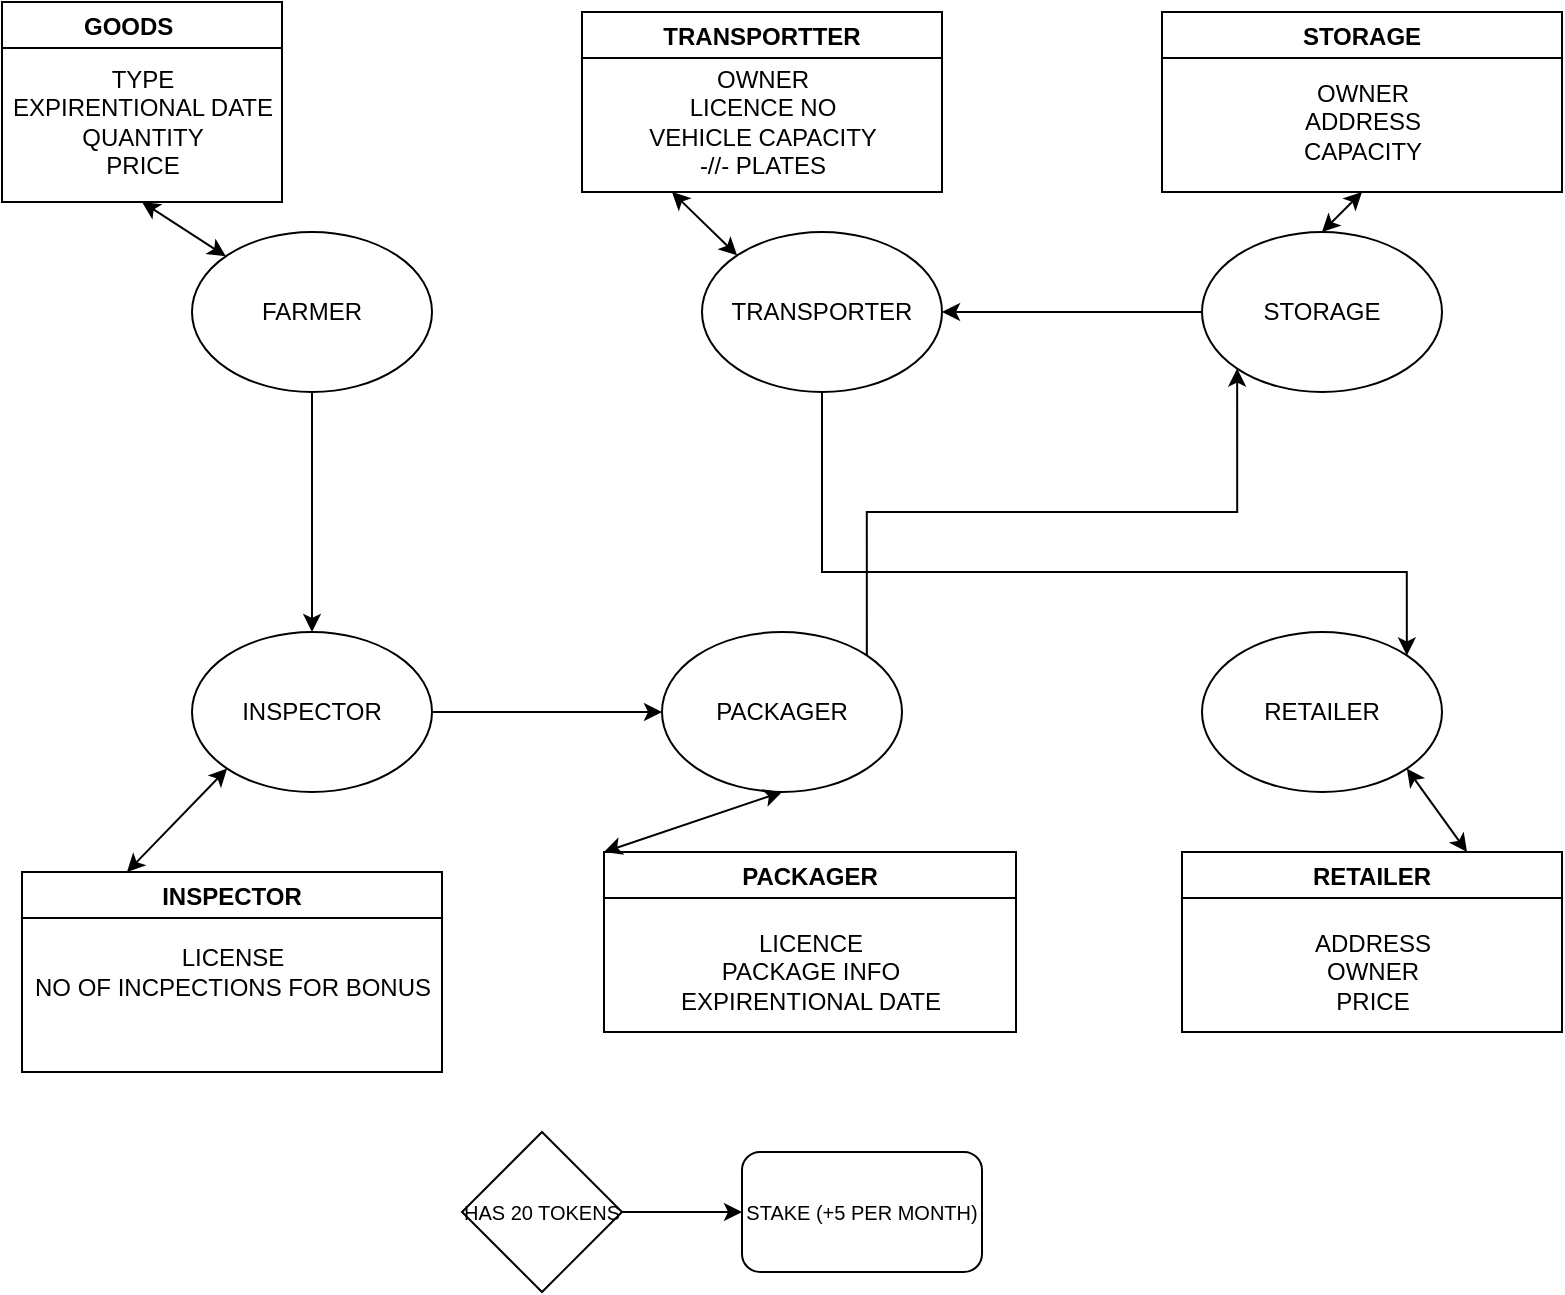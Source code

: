<mxfile version="15.9.4" type="github">
  <diagram id="C5RBs43oDa-KdzZeNtuy" name="Page-1">
    <mxGraphModel dx="1673" dy="875" grid="1" gridSize="10" guides="1" tooltips="1" connect="1" arrows="1" fold="1" page="1" pageScale="1" pageWidth="827" pageHeight="1169" math="0" shadow="0">
      <root>
        <mxCell id="WIyWlLk6GJQsqaUBKTNV-0" />
        <mxCell id="WIyWlLk6GJQsqaUBKTNV-1" parent="WIyWlLk6GJQsqaUBKTNV-0" />
        <mxCell id="Mbk-LU-rweTJqgh03F9p-36" style="edgeStyle=orthogonalEdgeStyle;rounded=0;orthogonalLoop=1;jettySize=auto;html=1;exitX=1;exitY=0.5;exitDx=0;exitDy=0;entryX=0;entryY=0.5;entryDx=0;entryDy=0;fontSize=10;" parent="WIyWlLk6GJQsqaUBKTNV-1" source="Mbk-LU-rweTJqgh03F9p-32" target="Mbk-LU-rweTJqgh03F9p-35" edge="1">
          <mxGeometry relative="1" as="geometry" />
        </mxCell>
        <mxCell id="Mbk-LU-rweTJqgh03F9p-32" value="HAS 20 TOKENS" style="rhombus;whiteSpace=wrap;html=1;fontSize=10;" parent="WIyWlLk6GJQsqaUBKTNV-1" vertex="1">
          <mxGeometry x="240" y="570" width="80" height="80" as="geometry" />
        </mxCell>
        <mxCell id="Mbk-LU-rweTJqgh03F9p-35" value="STAKE (+5 PER MONTH)" style="rounded=1;whiteSpace=wrap;html=1;fontSize=10;" parent="WIyWlLk6GJQsqaUBKTNV-1" vertex="1">
          <mxGeometry x="380" y="580" width="120" height="60" as="geometry" />
        </mxCell>
        <mxCell id="LdCLL1ELYg_sTMJgc6fd-47" style="edgeStyle=orthogonalEdgeStyle;rounded=0;orthogonalLoop=1;jettySize=auto;html=1;exitX=1;exitY=0;exitDx=0;exitDy=0;entryX=0;entryY=1;entryDx=0;entryDy=0;" edge="1" parent="WIyWlLk6GJQsqaUBKTNV-1" source="LdCLL1ELYg_sTMJgc6fd-2" target="LdCLL1ELYg_sTMJgc6fd-5">
          <mxGeometry relative="1" as="geometry">
            <Array as="points">
              <mxPoint x="442" y="260" />
              <mxPoint x="628" y="260" />
            </Array>
          </mxGeometry>
        </mxCell>
        <mxCell id="LdCLL1ELYg_sTMJgc6fd-2" value="PACKAGER" style="ellipse;whiteSpace=wrap;html=1;" vertex="1" parent="WIyWlLk6GJQsqaUBKTNV-1">
          <mxGeometry x="340" y="320" width="120" height="80" as="geometry" />
        </mxCell>
        <mxCell id="LdCLL1ELYg_sTMJgc6fd-3" value="RETAILER" style="ellipse;whiteSpace=wrap;html=1;" vertex="1" parent="WIyWlLk6GJQsqaUBKTNV-1">
          <mxGeometry x="610" y="320" width="120" height="80" as="geometry" />
        </mxCell>
        <mxCell id="LdCLL1ELYg_sTMJgc6fd-46" style="edgeStyle=orthogonalEdgeStyle;rounded=0;orthogonalLoop=1;jettySize=auto;html=1;exitX=1;exitY=0.5;exitDx=0;exitDy=0;entryX=0;entryY=0.5;entryDx=0;entryDy=0;" edge="1" parent="WIyWlLk6GJQsqaUBKTNV-1" source="LdCLL1ELYg_sTMJgc6fd-4" target="LdCLL1ELYg_sTMJgc6fd-2">
          <mxGeometry relative="1" as="geometry" />
        </mxCell>
        <mxCell id="LdCLL1ELYg_sTMJgc6fd-4" value="INSPECTOR" style="ellipse;whiteSpace=wrap;html=1;" vertex="1" parent="WIyWlLk6GJQsqaUBKTNV-1">
          <mxGeometry x="105" y="320" width="120" height="80" as="geometry" />
        </mxCell>
        <mxCell id="LdCLL1ELYg_sTMJgc6fd-48" style="edgeStyle=orthogonalEdgeStyle;rounded=0;orthogonalLoop=1;jettySize=auto;html=1;exitX=0;exitY=0.5;exitDx=0;exitDy=0;entryX=1;entryY=0.5;entryDx=0;entryDy=0;" edge="1" parent="WIyWlLk6GJQsqaUBKTNV-1" source="LdCLL1ELYg_sTMJgc6fd-5" target="LdCLL1ELYg_sTMJgc6fd-6">
          <mxGeometry relative="1" as="geometry" />
        </mxCell>
        <mxCell id="LdCLL1ELYg_sTMJgc6fd-5" value="STORAGE" style="ellipse;whiteSpace=wrap;html=1;" vertex="1" parent="WIyWlLk6GJQsqaUBKTNV-1">
          <mxGeometry x="610" y="120" width="120" height="80" as="geometry" />
        </mxCell>
        <mxCell id="LdCLL1ELYg_sTMJgc6fd-49" style="edgeStyle=orthogonalEdgeStyle;rounded=0;orthogonalLoop=1;jettySize=auto;html=1;exitX=0.5;exitY=1;exitDx=0;exitDy=0;entryX=1;entryY=0;entryDx=0;entryDy=0;" edge="1" parent="WIyWlLk6GJQsqaUBKTNV-1" source="LdCLL1ELYg_sTMJgc6fd-6" target="LdCLL1ELYg_sTMJgc6fd-3">
          <mxGeometry relative="1" as="geometry">
            <Array as="points">
              <mxPoint x="420" y="290" />
              <mxPoint x="712" y="290" />
            </Array>
          </mxGeometry>
        </mxCell>
        <mxCell id="LdCLL1ELYg_sTMJgc6fd-6" value="TRANSPORTER" style="ellipse;whiteSpace=wrap;html=1;" vertex="1" parent="WIyWlLk6GJQsqaUBKTNV-1">
          <mxGeometry x="360" y="120" width="120" height="80" as="geometry" />
        </mxCell>
        <mxCell id="LdCLL1ELYg_sTMJgc6fd-42" style="edgeStyle=orthogonalEdgeStyle;rounded=0;orthogonalLoop=1;jettySize=auto;html=1;exitX=0.5;exitY=1;exitDx=0;exitDy=0;entryX=0.5;entryY=0;entryDx=0;entryDy=0;" edge="1" parent="WIyWlLk6GJQsqaUBKTNV-1" source="LdCLL1ELYg_sTMJgc6fd-7" target="LdCLL1ELYg_sTMJgc6fd-4">
          <mxGeometry relative="1" as="geometry" />
        </mxCell>
        <mxCell id="LdCLL1ELYg_sTMJgc6fd-7" value="&lt;div&gt;FARMER&lt;/div&gt;" style="ellipse;whiteSpace=wrap;html=1;" vertex="1" parent="WIyWlLk6GJQsqaUBKTNV-1">
          <mxGeometry x="105" y="120" width="120" height="80" as="geometry" />
        </mxCell>
        <mxCell id="LdCLL1ELYg_sTMJgc6fd-15" value="" style="endArrow=classic;startArrow=classic;html=1;rounded=0;exitX=0.5;exitY=1;exitDx=0;exitDy=0;" edge="1" parent="WIyWlLk6GJQsqaUBKTNV-1" source="LdCLL1ELYg_sTMJgc6fd-17" target="LdCLL1ELYg_sTMJgc6fd-7">
          <mxGeometry width="50" height="50" relative="1" as="geometry">
            <mxPoint x="125" y="70" as="sourcePoint" />
            <mxPoint x="380" y="280" as="targetPoint" />
          </mxGeometry>
        </mxCell>
        <mxCell id="LdCLL1ELYg_sTMJgc6fd-17" value="GOODS    " style="swimlane;" vertex="1" parent="WIyWlLk6GJQsqaUBKTNV-1">
          <mxGeometry x="10" y="5" width="140" height="100" as="geometry">
            <mxRectangle x="60" y="30" width="90" height="23" as="alternateBounds" />
          </mxGeometry>
        </mxCell>
        <mxCell id="LdCLL1ELYg_sTMJgc6fd-18" value="&lt;div&gt;TYPE&lt;/div&gt;&lt;div&gt;EXPIRENTIONAL DATE&lt;/div&gt;&lt;div&gt;QUANTITY&lt;/div&gt;&lt;div&gt;PRICE&lt;br&gt;&lt;/div&gt;" style="text;html=1;align=center;verticalAlign=middle;resizable=0;points=[];autosize=1;strokeColor=none;fillColor=none;" vertex="1" parent="LdCLL1ELYg_sTMJgc6fd-17">
          <mxGeometry y="30" width="140" height="60" as="geometry" />
        </mxCell>
        <mxCell id="LdCLL1ELYg_sTMJgc6fd-23" value="TRANSPORTTER" style="swimlane;" vertex="1" parent="WIyWlLk6GJQsqaUBKTNV-1">
          <mxGeometry x="300" y="10" width="180" height="90" as="geometry" />
        </mxCell>
        <mxCell id="LdCLL1ELYg_sTMJgc6fd-24" value="&lt;div&gt;&lt;div&gt;&lt;br&gt;&lt;/div&gt;&lt;div&gt;&lt;br&gt;&lt;/div&gt;&lt;div&gt;OWNER&lt;/div&gt;&lt;div&gt;LICENCE NO&lt;/div&gt;&lt;/div&gt;&lt;div&gt;VEHICLE CAPACITY&lt;/div&gt;&lt;div&gt;-//- PLATES&lt;/div&gt;&lt;div&gt;&lt;br&gt;&lt;/div&gt;&lt;div&gt;&lt;br&gt;&lt;/div&gt;" style="text;html=1;align=center;verticalAlign=middle;resizable=0;points=[];autosize=1;strokeColor=none;fillColor=none;" vertex="1" parent="LdCLL1ELYg_sTMJgc6fd-23">
          <mxGeometry x="25" y="-5" width="130" height="120" as="geometry" />
        </mxCell>
        <mxCell id="LdCLL1ELYg_sTMJgc6fd-25" value="" style="endArrow=classic;startArrow=classic;html=1;rounded=0;exitX=0;exitY=0;exitDx=0;exitDy=0;entryX=0.25;entryY=1;entryDx=0;entryDy=0;" edge="1" parent="WIyWlLk6GJQsqaUBKTNV-1" source="LdCLL1ELYg_sTMJgc6fd-6" target="LdCLL1ELYg_sTMJgc6fd-23">
          <mxGeometry width="50" height="50" relative="1" as="geometry">
            <mxPoint x="330" y="330" as="sourcePoint" />
            <mxPoint x="380" y="280" as="targetPoint" />
          </mxGeometry>
        </mxCell>
        <mxCell id="LdCLL1ELYg_sTMJgc6fd-26" value="STORAGE" style="swimlane;" vertex="1" parent="WIyWlLk6GJQsqaUBKTNV-1">
          <mxGeometry x="590" y="10" width="200" height="90" as="geometry" />
        </mxCell>
        <mxCell id="LdCLL1ELYg_sTMJgc6fd-28" value="&lt;div&gt;OWNER&lt;/div&gt;&lt;div&gt;ADDRESS&lt;/div&gt;&lt;div&gt;CAPACITY&lt;br&gt;&lt;/div&gt;" style="text;html=1;align=center;verticalAlign=middle;resizable=0;points=[];autosize=1;strokeColor=none;fillColor=none;" vertex="1" parent="LdCLL1ELYg_sTMJgc6fd-26">
          <mxGeometry x="65" y="30" width="70" height="50" as="geometry" />
        </mxCell>
        <mxCell id="LdCLL1ELYg_sTMJgc6fd-29" value="" style="endArrow=classic;startArrow=classic;html=1;rounded=0;exitX=0.5;exitY=0;exitDx=0;exitDy=0;entryX=0.5;entryY=1;entryDx=0;entryDy=0;" edge="1" parent="WIyWlLk6GJQsqaUBKTNV-1" source="LdCLL1ELYg_sTMJgc6fd-5" target="LdCLL1ELYg_sTMJgc6fd-26">
          <mxGeometry width="50" height="50" relative="1" as="geometry">
            <mxPoint x="330" y="330" as="sourcePoint" />
            <mxPoint x="380" y="280" as="targetPoint" />
          </mxGeometry>
        </mxCell>
        <mxCell id="LdCLL1ELYg_sTMJgc6fd-32" value="INSPECTOR" style="swimlane;" vertex="1" parent="WIyWlLk6GJQsqaUBKTNV-1">
          <mxGeometry x="20" y="440" width="210" height="100" as="geometry" />
        </mxCell>
        <mxCell id="LdCLL1ELYg_sTMJgc6fd-33" value="&lt;div&gt;LICENSE&lt;/div&gt;&lt;div&gt;NO OF INCPECTIONS FOR BONUS&lt;br&gt;&lt;/div&gt;" style="text;html=1;align=center;verticalAlign=middle;resizable=0;points=[];autosize=1;strokeColor=none;fillColor=none;" vertex="1" parent="LdCLL1ELYg_sTMJgc6fd-32">
          <mxGeometry y="35" width="210" height="30" as="geometry" />
        </mxCell>
        <mxCell id="LdCLL1ELYg_sTMJgc6fd-34" value="" style="endArrow=classic;startArrow=classic;html=1;rounded=0;exitX=0;exitY=1;exitDx=0;exitDy=0;entryX=0.25;entryY=0;entryDx=0;entryDy=0;" edge="1" parent="WIyWlLk6GJQsqaUBKTNV-1" source="LdCLL1ELYg_sTMJgc6fd-4" target="LdCLL1ELYg_sTMJgc6fd-32">
          <mxGeometry width="50" height="50" relative="1" as="geometry">
            <mxPoint x="330" y="330" as="sourcePoint" />
            <mxPoint x="380" y="280" as="targetPoint" />
          </mxGeometry>
        </mxCell>
        <mxCell id="LdCLL1ELYg_sTMJgc6fd-35" value="PACKAGER" style="swimlane;" vertex="1" parent="WIyWlLk6GJQsqaUBKTNV-1">
          <mxGeometry x="311" y="430" width="206" height="90" as="geometry" />
        </mxCell>
        <mxCell id="LdCLL1ELYg_sTMJgc6fd-36" value="&lt;div&gt;LICENCE&lt;/div&gt;&lt;div&gt;PACKAGE INFO&lt;/div&gt;&lt;div&gt;EXPIRENTIONAL DATE&lt;br&gt;&lt;/div&gt;" style="text;html=1;align=center;verticalAlign=middle;resizable=0;points=[];autosize=1;strokeColor=none;fillColor=none;" vertex="1" parent="LdCLL1ELYg_sTMJgc6fd-35">
          <mxGeometry x="33" y="35" width="140" height="50" as="geometry" />
        </mxCell>
        <mxCell id="LdCLL1ELYg_sTMJgc6fd-37" value="" style="endArrow=classic;startArrow=classic;html=1;rounded=0;exitX=0;exitY=0;exitDx=0;exitDy=0;entryX=0.5;entryY=1;entryDx=0;entryDy=0;" edge="1" parent="WIyWlLk6GJQsqaUBKTNV-1" source="LdCLL1ELYg_sTMJgc6fd-35" target="LdCLL1ELYg_sTMJgc6fd-2">
          <mxGeometry width="50" height="50" relative="1" as="geometry">
            <mxPoint x="330" y="330" as="sourcePoint" />
            <mxPoint x="380" y="280" as="targetPoint" />
          </mxGeometry>
        </mxCell>
        <mxCell id="LdCLL1ELYg_sTMJgc6fd-38" value="RETAILER" style="swimlane;" vertex="1" parent="WIyWlLk6GJQsqaUBKTNV-1">
          <mxGeometry x="600" y="430" width="190" height="90" as="geometry" />
        </mxCell>
        <mxCell id="LdCLL1ELYg_sTMJgc6fd-39" value="&lt;div&gt;ADDRESS&lt;/div&gt;&lt;div&gt;OWNER&lt;/div&gt;&lt;div&gt;PRICE&lt;br&gt;&lt;/div&gt;" style="text;html=1;align=center;verticalAlign=middle;resizable=0;points=[];autosize=1;strokeColor=none;fillColor=none;" vertex="1" parent="LdCLL1ELYg_sTMJgc6fd-38">
          <mxGeometry x="60" y="35" width="70" height="50" as="geometry" />
        </mxCell>
        <mxCell id="LdCLL1ELYg_sTMJgc6fd-40" value="" style="endArrow=classic;startArrow=classic;html=1;rounded=0;exitX=0.75;exitY=0;exitDx=0;exitDy=0;entryX=1;entryY=1;entryDx=0;entryDy=0;" edge="1" parent="WIyWlLk6GJQsqaUBKTNV-1" source="LdCLL1ELYg_sTMJgc6fd-38" target="LdCLL1ELYg_sTMJgc6fd-3">
          <mxGeometry width="50" height="50" relative="1" as="geometry">
            <mxPoint x="330" y="330" as="sourcePoint" />
            <mxPoint x="380" y="280" as="targetPoint" />
          </mxGeometry>
        </mxCell>
      </root>
    </mxGraphModel>
  </diagram>
</mxfile>
